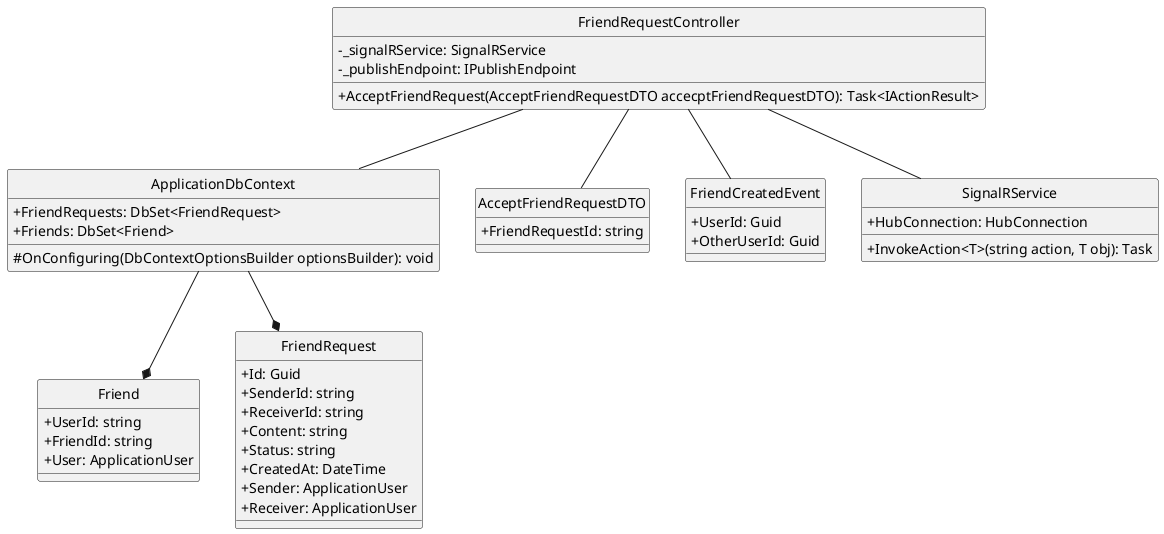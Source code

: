 @startuml acceptFriendRequest
hide circle
skinparam classAttributeIconSize 0
class FriendRequestController {
    - _signalRService: SignalRService
    - _publishEndpoint: IPublishEndpoint
    + AcceptFriendRequest(AcceptFriendRequestDTO accecptFriendRequestDTO): Task<IActionResult>
}

class ApplicationDbContext {
    + FriendRequests: DbSet<FriendRequest>
    + Friends: DbSet<Friend>
    # OnConfiguring(DbContextOptionsBuilder optionsBuilder): void
}


class AcceptFriendRequestDTO {
    + FriendRequestId: string
}

class Friend{
    + UserId: string
    + FriendId: string
    + User: ApplicationUser
}

class FriendRequest {
    + Id: Guid
    + SenderId: string
    + ReceiverId: string
    + Content: string
    + Status: string
    + CreatedAt: DateTime
    + Sender: ApplicationUser
    + Receiver: ApplicationUser
}

class FriendCreatedEvent{
    + UserId: Guid
    + OtherUserId: Guid
}

class SignalRService {
    + HubConnection: HubConnection
    + InvokeAction<T>(string action, T obj): Task
}

FriendRequestController -- ApplicationDbContext
FriendRequestController -- AcceptFriendRequestDTO
FriendRequestController -- SignalRService
FriendRequestController -- FriendCreatedEvent
ApplicationDbContext --* FriendRequest
ApplicationDbContext --* Friend
@enduml